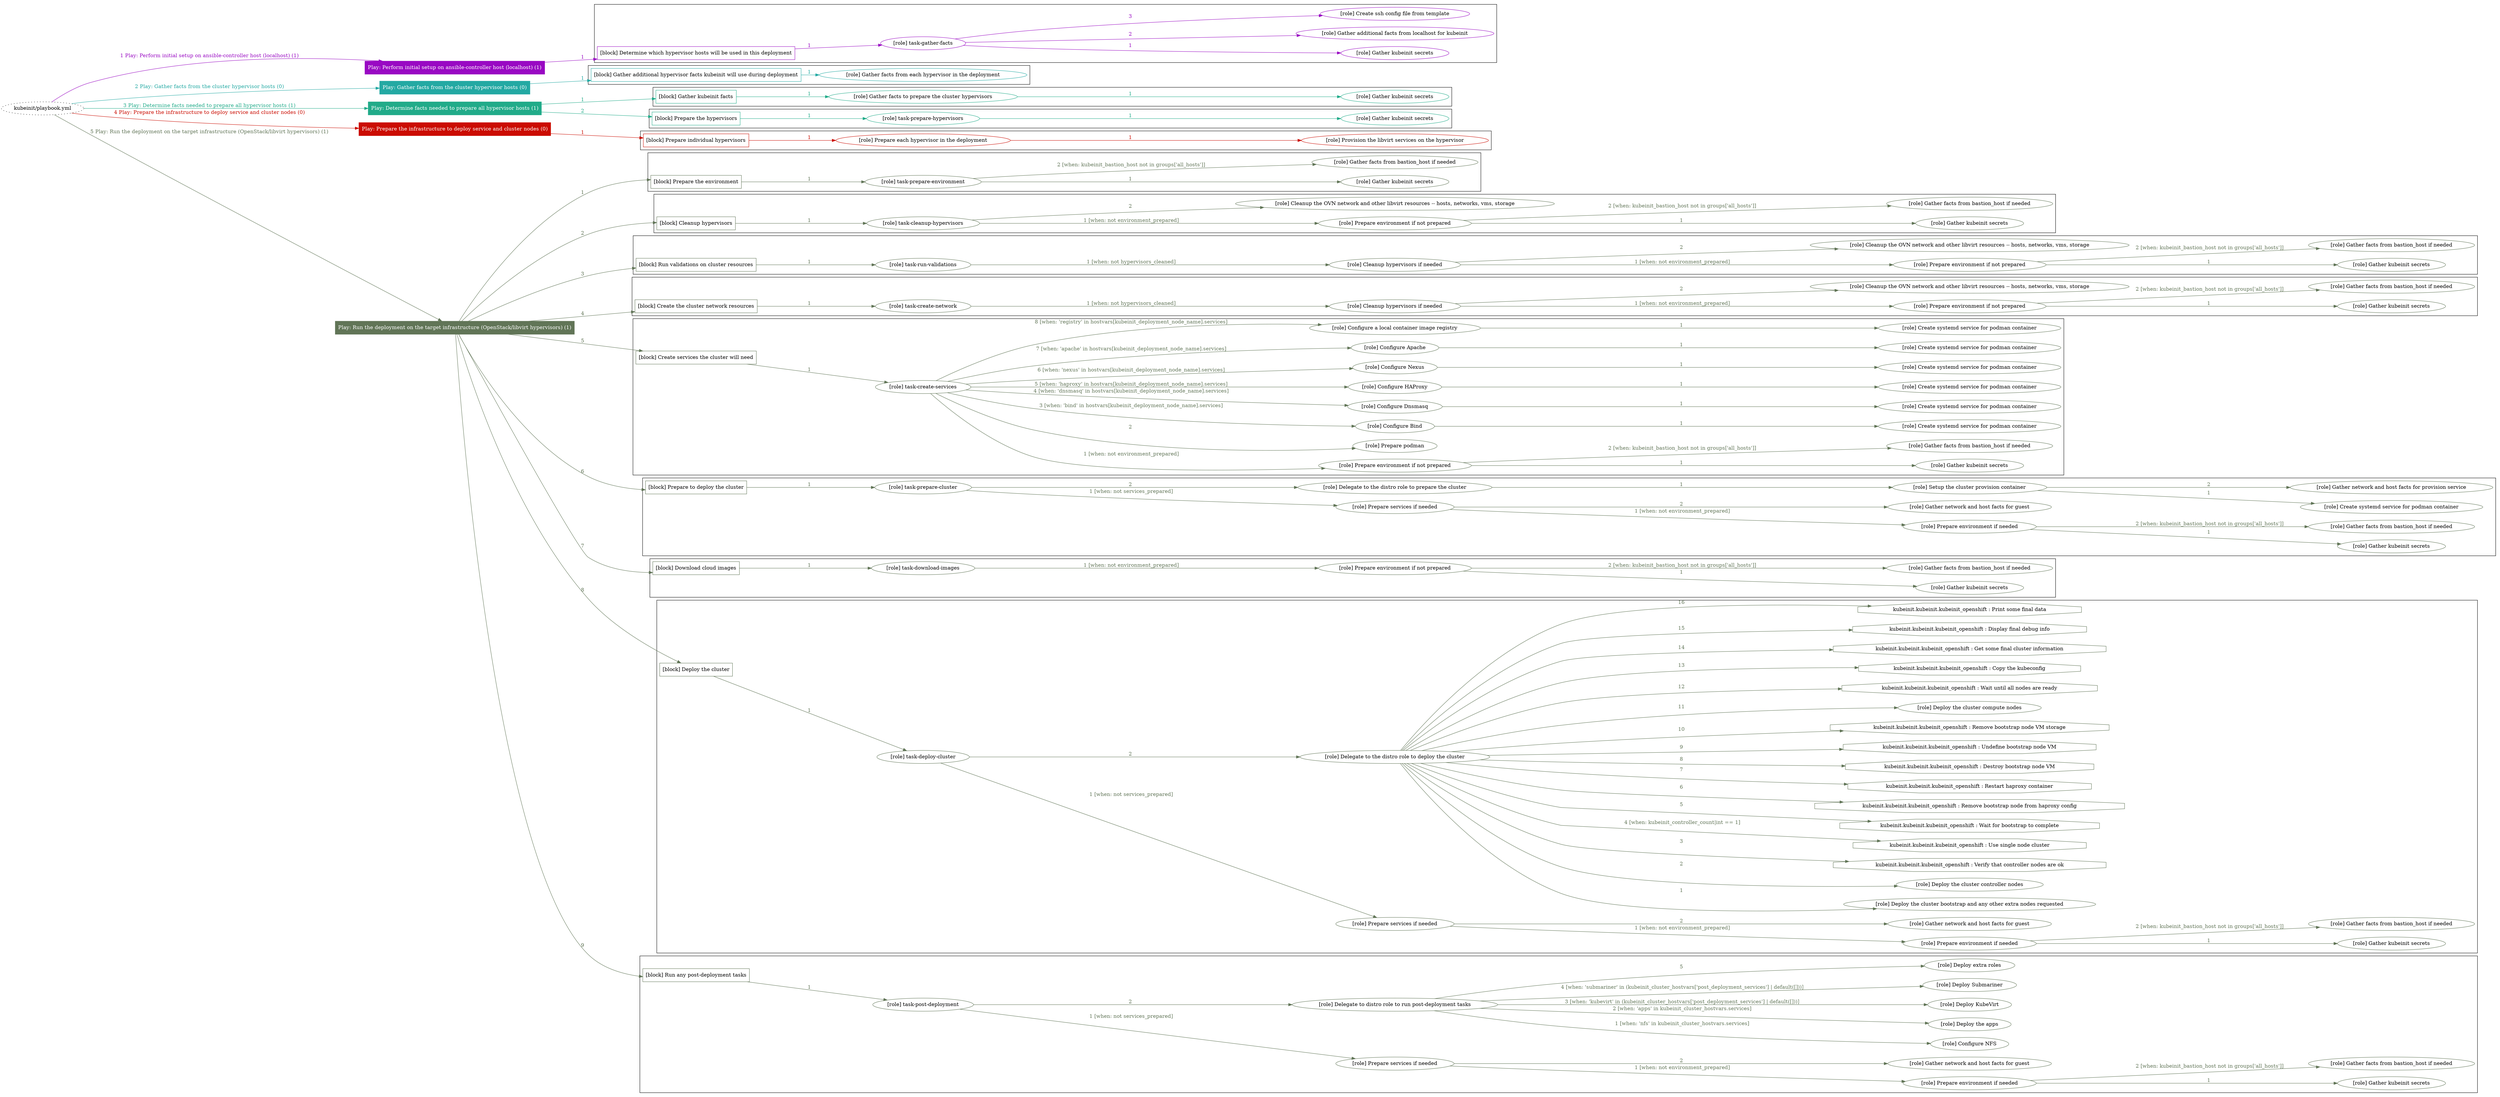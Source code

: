 digraph {
	graph [concentrate=true ordering=in rankdir=LR ratio=fill]
	edge [esep=5 sep=10]
	"kubeinit/playbook.yml" [URL="/home/runner/work/kubeinit/kubeinit/kubeinit/playbook.yml" id=playbook_7ab645bf style=dotted]
	"kubeinit/playbook.yml" -> play_4c99d2c9 [label="1 Play: Perform initial setup on ansible-controller host (localhost) (1)" color="#9909c3" fontcolor="#9909c3" id=edge_play_4c99d2c9 labeltooltip="1 Play: Perform initial setup on ansible-controller host (localhost) (1)" tooltip="1 Play: Perform initial setup on ansible-controller host (localhost) (1)"]
	subgraph "Play: Perform initial setup on ansible-controller host (localhost) (1)" {
		play_4c99d2c9 [label="Play: Perform initial setup on ansible-controller host (localhost) (1)" URL="/home/runner/work/kubeinit/kubeinit/kubeinit/playbook.yml" color="#9909c3" fontcolor="#ffffff" id=play_4c99d2c9 shape=box style=filled tooltip=localhost]
		play_4c99d2c9 -> block_78ec1f85 [label=1 color="#9909c3" fontcolor="#9909c3" id=edge_block_78ec1f85 labeltooltip=1 tooltip=1]
		subgraph cluster_block_78ec1f85 {
			block_78ec1f85 [label="[block] Determine which hypervisor hosts will be used in this deployment" URL="/home/runner/work/kubeinit/kubeinit/kubeinit/playbook.yml" color="#9909c3" id=block_78ec1f85 labeltooltip="Determine which hypervisor hosts will be used in this deployment" shape=box tooltip="Determine which hypervisor hosts will be used in this deployment"]
			block_78ec1f85 -> role_8c1c79ff [label="1 " color="#9909c3" fontcolor="#9909c3" id=edge_role_8c1c79ff labeltooltip="1 " tooltip="1 "]
			subgraph "task-gather-facts" {
				role_8c1c79ff [label="[role] task-gather-facts" URL="/home/runner/work/kubeinit/kubeinit/kubeinit/playbook.yml" color="#9909c3" id=role_8c1c79ff tooltip="task-gather-facts"]
				role_8c1c79ff -> role_e93c028b [label="1 " color="#9909c3" fontcolor="#9909c3" id=edge_role_e93c028b labeltooltip="1 " tooltip="1 "]
				subgraph "Gather kubeinit secrets" {
					role_e93c028b [label="[role] Gather kubeinit secrets" URL="/home/runner/.ansible/collections/ansible_collections/kubeinit/kubeinit/roles/kubeinit_prepare/tasks/build_hypervisors_group.yml" color="#9909c3" id=role_e93c028b tooltip="Gather kubeinit secrets"]
				}
				role_8c1c79ff -> role_3faf79a9 [label="2 " color="#9909c3" fontcolor="#9909c3" id=edge_role_3faf79a9 labeltooltip="2 " tooltip="2 "]
				subgraph "Gather additional facts from localhost for kubeinit" {
					role_3faf79a9 [label="[role] Gather additional facts from localhost for kubeinit" URL="/home/runner/.ansible/collections/ansible_collections/kubeinit/kubeinit/roles/kubeinit_prepare/tasks/build_hypervisors_group.yml" color="#9909c3" id=role_3faf79a9 tooltip="Gather additional facts from localhost for kubeinit"]
				}
				role_8c1c79ff -> role_44772a9a [label="3 " color="#9909c3" fontcolor="#9909c3" id=edge_role_44772a9a labeltooltip="3 " tooltip="3 "]
				subgraph "Create ssh config file from template" {
					role_44772a9a [label="[role] Create ssh config file from template" URL="/home/runner/.ansible/collections/ansible_collections/kubeinit/kubeinit/roles/kubeinit_prepare/tasks/build_hypervisors_group.yml" color="#9909c3" id=role_44772a9a tooltip="Create ssh config file from template"]
				}
			}
		}
	}
	"kubeinit/playbook.yml" -> play_af835609 [label="2 Play: Gather facts from the cluster hypervisor hosts (0)" color="#23a9a3" fontcolor="#23a9a3" id=edge_play_af835609 labeltooltip="2 Play: Gather facts from the cluster hypervisor hosts (0)" tooltip="2 Play: Gather facts from the cluster hypervisor hosts (0)"]
	subgraph "Play: Gather facts from the cluster hypervisor hosts (0)" {
		play_af835609 [label="Play: Gather facts from the cluster hypervisor hosts (0)" URL="/home/runner/work/kubeinit/kubeinit/kubeinit/playbook.yml" color="#23a9a3" fontcolor="#ffffff" id=play_af835609 shape=box style=filled tooltip="Play: Gather facts from the cluster hypervisor hosts (0)"]
		play_af835609 -> block_6a5f1d93 [label=1 color="#23a9a3" fontcolor="#23a9a3" id=edge_block_6a5f1d93 labeltooltip=1 tooltip=1]
		subgraph cluster_block_6a5f1d93 {
			block_6a5f1d93 [label="[block] Gather additional hypervisor facts kubeinit will use during deployment" URL="/home/runner/work/kubeinit/kubeinit/kubeinit/playbook.yml" color="#23a9a3" id=block_6a5f1d93 labeltooltip="Gather additional hypervisor facts kubeinit will use during deployment" shape=box tooltip="Gather additional hypervisor facts kubeinit will use during deployment"]
			block_6a5f1d93 -> role_ee6005ee [label="1 " color="#23a9a3" fontcolor="#23a9a3" id=edge_role_ee6005ee labeltooltip="1 " tooltip="1 "]
			subgraph "Gather facts from each hypervisor in the deployment" {
				role_ee6005ee [label="[role] Gather facts from each hypervisor in the deployment" URL="/home/runner/work/kubeinit/kubeinit/kubeinit/playbook.yml" color="#23a9a3" id=role_ee6005ee tooltip="Gather facts from each hypervisor in the deployment"]
			}
		}
	}
	"kubeinit/playbook.yml" -> play_cf3c5615 [label="3 Play: Determine facts needed to prepare all hypervisor hosts (1)" color="#21ab89" fontcolor="#21ab89" id=edge_play_cf3c5615 labeltooltip="3 Play: Determine facts needed to prepare all hypervisor hosts (1)" tooltip="3 Play: Determine facts needed to prepare all hypervisor hosts (1)"]
	subgraph "Play: Determine facts needed to prepare all hypervisor hosts (1)" {
		play_cf3c5615 [label="Play: Determine facts needed to prepare all hypervisor hosts (1)" URL="/home/runner/work/kubeinit/kubeinit/kubeinit/playbook.yml" color="#21ab89" fontcolor="#ffffff" id=play_cf3c5615 shape=box style=filled tooltip=localhost]
		play_cf3c5615 -> block_c6280062 [label=1 color="#21ab89" fontcolor="#21ab89" id=edge_block_c6280062 labeltooltip=1 tooltip=1]
		subgraph cluster_block_c6280062 {
			block_c6280062 [label="[block] Gather kubeinit facts" URL="/home/runner/work/kubeinit/kubeinit/kubeinit/playbook.yml" color="#21ab89" id=block_c6280062 labeltooltip="Gather kubeinit facts" shape=box tooltip="Gather kubeinit facts"]
			block_c6280062 -> role_42718339 [label="1 " color="#21ab89" fontcolor="#21ab89" id=edge_role_42718339 labeltooltip="1 " tooltip="1 "]
			subgraph "Gather facts to prepare the cluster hypervisors" {
				role_42718339 [label="[role] Gather facts to prepare the cluster hypervisors" URL="/home/runner/work/kubeinit/kubeinit/kubeinit/playbook.yml" color="#21ab89" id=role_42718339 tooltip="Gather facts to prepare the cluster hypervisors"]
				role_42718339 -> role_49e53ab9 [label="1 " color="#21ab89" fontcolor="#21ab89" id=edge_role_49e53ab9 labeltooltip="1 " tooltip="1 "]
				subgraph "Gather kubeinit secrets" {
					role_49e53ab9 [label="[role] Gather kubeinit secrets" URL="/home/runner/.ansible/collections/ansible_collections/kubeinit/kubeinit/roles/kubeinit_prepare/tasks/gather_kubeinit_facts.yml" color="#21ab89" id=role_49e53ab9 tooltip="Gather kubeinit secrets"]
				}
			}
		}
		play_cf3c5615 -> block_91fbf8f5 [label=2 color="#21ab89" fontcolor="#21ab89" id=edge_block_91fbf8f5 labeltooltip=2 tooltip=2]
		subgraph cluster_block_91fbf8f5 {
			block_91fbf8f5 [label="[block] Prepare the hypervisors" URL="/home/runner/work/kubeinit/kubeinit/kubeinit/playbook.yml" color="#21ab89" id=block_91fbf8f5 labeltooltip="Prepare the hypervisors" shape=box tooltip="Prepare the hypervisors"]
			block_91fbf8f5 -> role_106accff [label="1 " color="#21ab89" fontcolor="#21ab89" id=edge_role_106accff labeltooltip="1 " tooltip="1 "]
			subgraph "task-prepare-hypervisors" {
				role_106accff [label="[role] task-prepare-hypervisors" URL="/home/runner/work/kubeinit/kubeinit/kubeinit/playbook.yml" color="#21ab89" id=role_106accff tooltip="task-prepare-hypervisors"]
				role_106accff -> role_9d18e089 [label="1 " color="#21ab89" fontcolor="#21ab89" id=edge_role_9d18e089 labeltooltip="1 " tooltip="1 "]
				subgraph "Gather kubeinit secrets" {
					role_9d18e089 [label="[role] Gather kubeinit secrets" URL="/home/runner/.ansible/collections/ansible_collections/kubeinit/kubeinit/roles/kubeinit_prepare/tasks/gather_kubeinit_facts.yml" color="#21ab89" id=role_9d18e089 tooltip="Gather kubeinit secrets"]
				}
			}
		}
	}
	"kubeinit/playbook.yml" -> play_de7a7db2 [label="4 Play: Prepare the infrastructure to deploy service and cluster nodes (0)" color="#cb0c01" fontcolor="#cb0c01" id=edge_play_de7a7db2 labeltooltip="4 Play: Prepare the infrastructure to deploy service and cluster nodes (0)" tooltip="4 Play: Prepare the infrastructure to deploy service and cluster nodes (0)"]
	subgraph "Play: Prepare the infrastructure to deploy service and cluster nodes (0)" {
		play_de7a7db2 [label="Play: Prepare the infrastructure to deploy service and cluster nodes (0)" URL="/home/runner/work/kubeinit/kubeinit/kubeinit/playbook.yml" color="#cb0c01" fontcolor="#ffffff" id=play_de7a7db2 shape=box style=filled tooltip="Play: Prepare the infrastructure to deploy service and cluster nodes (0)"]
		play_de7a7db2 -> block_ed6e52b1 [label=1 color="#cb0c01" fontcolor="#cb0c01" id=edge_block_ed6e52b1 labeltooltip=1 tooltip=1]
		subgraph cluster_block_ed6e52b1 {
			block_ed6e52b1 [label="[block] Prepare individual hypervisors" URL="/home/runner/work/kubeinit/kubeinit/kubeinit/playbook.yml" color="#cb0c01" id=block_ed6e52b1 labeltooltip="Prepare individual hypervisors" shape=box tooltip="Prepare individual hypervisors"]
			block_ed6e52b1 -> role_6df1b079 [label="1 " color="#cb0c01" fontcolor="#cb0c01" id=edge_role_6df1b079 labeltooltip="1 " tooltip="1 "]
			subgraph "Prepare each hypervisor in the deployment" {
				role_6df1b079 [label="[role] Prepare each hypervisor in the deployment" URL="/home/runner/work/kubeinit/kubeinit/kubeinit/playbook.yml" color="#cb0c01" id=role_6df1b079 tooltip="Prepare each hypervisor in the deployment"]
				role_6df1b079 -> role_2b5b231b [label="1 " color="#cb0c01" fontcolor="#cb0c01" id=edge_role_2b5b231b labeltooltip="1 " tooltip="1 "]
				subgraph "Provision the libvirt services on the hypervisor" {
					role_2b5b231b [label="[role] Provision the libvirt services on the hypervisor" URL="/home/runner/.ansible/collections/ansible_collections/kubeinit/kubeinit/roles/kubeinit_prepare/tasks/prepare_hypervisor.yml" color="#cb0c01" id=role_2b5b231b tooltip="Provision the libvirt services on the hypervisor"]
				}
			}
		}
	}
	"kubeinit/playbook.yml" -> play_de306a21 [label="5 Play: Run the deployment on the target infrastructure (OpenStack/libvirt hypervisors) (1)" color="#617557" fontcolor="#617557" id=edge_play_de306a21 labeltooltip="5 Play: Run the deployment on the target infrastructure (OpenStack/libvirt hypervisors) (1)" tooltip="5 Play: Run the deployment on the target infrastructure (OpenStack/libvirt hypervisors) (1)"]
	subgraph "Play: Run the deployment on the target infrastructure (OpenStack/libvirt hypervisors) (1)" {
		play_de306a21 [label="Play: Run the deployment on the target infrastructure (OpenStack/libvirt hypervisors) (1)" URL="/home/runner/work/kubeinit/kubeinit/kubeinit/playbook.yml" color="#617557" fontcolor="#ffffff" id=play_de306a21 shape=box style=filled tooltip=localhost]
		play_de306a21 -> block_e055ae09 [label=1 color="#617557" fontcolor="#617557" id=edge_block_e055ae09 labeltooltip=1 tooltip=1]
		subgraph cluster_block_e055ae09 {
			block_e055ae09 [label="[block] Prepare the environment" URL="/home/runner/work/kubeinit/kubeinit/kubeinit/playbook.yml" color="#617557" id=block_e055ae09 labeltooltip="Prepare the environment" shape=box tooltip="Prepare the environment"]
			block_e055ae09 -> role_b30c9a04 [label="1 " color="#617557" fontcolor="#617557" id=edge_role_b30c9a04 labeltooltip="1 " tooltip="1 "]
			subgraph "task-prepare-environment" {
				role_b30c9a04 [label="[role] task-prepare-environment" URL="/home/runner/work/kubeinit/kubeinit/kubeinit/playbook.yml" color="#617557" id=role_b30c9a04 tooltip="task-prepare-environment"]
				role_b30c9a04 -> role_6facf650 [label="1 " color="#617557" fontcolor="#617557" id=edge_role_6facf650 labeltooltip="1 " tooltip="1 "]
				subgraph "Gather kubeinit secrets" {
					role_6facf650 [label="[role] Gather kubeinit secrets" URL="/home/runner/.ansible/collections/ansible_collections/kubeinit/kubeinit/roles/kubeinit_prepare/tasks/gather_kubeinit_facts.yml" color="#617557" id=role_6facf650 tooltip="Gather kubeinit secrets"]
				}
				role_b30c9a04 -> role_6e95b644 [label="2 [when: kubeinit_bastion_host not in groups['all_hosts']]" color="#617557" fontcolor="#617557" id=edge_role_6e95b644 labeltooltip="2 [when: kubeinit_bastion_host not in groups['all_hosts']]" tooltip="2 [when: kubeinit_bastion_host not in groups['all_hosts']]"]
				subgraph "Gather facts from bastion_host if needed" {
					role_6e95b644 [label="[role] Gather facts from bastion_host if needed" URL="/home/runner/.ansible/collections/ansible_collections/kubeinit/kubeinit/roles/kubeinit_prepare/tasks/main.yml" color="#617557" id=role_6e95b644 tooltip="Gather facts from bastion_host if needed"]
				}
			}
		}
		play_de306a21 -> block_114496e4 [label=2 color="#617557" fontcolor="#617557" id=edge_block_114496e4 labeltooltip=2 tooltip=2]
		subgraph cluster_block_114496e4 {
			block_114496e4 [label="[block] Cleanup hypervisors" URL="/home/runner/work/kubeinit/kubeinit/kubeinit/playbook.yml" color="#617557" id=block_114496e4 labeltooltip="Cleanup hypervisors" shape=box tooltip="Cleanup hypervisors"]
			block_114496e4 -> role_bd49668c [label="1 " color="#617557" fontcolor="#617557" id=edge_role_bd49668c labeltooltip="1 " tooltip="1 "]
			subgraph "task-cleanup-hypervisors" {
				role_bd49668c [label="[role] task-cleanup-hypervisors" URL="/home/runner/work/kubeinit/kubeinit/kubeinit/playbook.yml" color="#617557" id=role_bd49668c tooltip="task-cleanup-hypervisors"]
				role_bd49668c -> role_62619cff [label="1 [when: not environment_prepared]" color="#617557" fontcolor="#617557" id=edge_role_62619cff labeltooltip="1 [when: not environment_prepared]" tooltip="1 [when: not environment_prepared]"]
				subgraph "Prepare environment if not prepared" {
					role_62619cff [label="[role] Prepare environment if not prepared" URL="/home/runner/.ansible/collections/ansible_collections/kubeinit/kubeinit/roles/kubeinit_libvirt/tasks/cleanup_hypervisors.yml" color="#617557" id=role_62619cff tooltip="Prepare environment if not prepared"]
					role_62619cff -> role_e123ca69 [label="1 " color="#617557" fontcolor="#617557" id=edge_role_e123ca69 labeltooltip="1 " tooltip="1 "]
					subgraph "Gather kubeinit secrets" {
						role_e123ca69 [label="[role] Gather kubeinit secrets" URL="/home/runner/.ansible/collections/ansible_collections/kubeinit/kubeinit/roles/kubeinit_prepare/tasks/gather_kubeinit_facts.yml" color="#617557" id=role_e123ca69 tooltip="Gather kubeinit secrets"]
					}
					role_62619cff -> role_4caa30e9 [label="2 [when: kubeinit_bastion_host not in groups['all_hosts']]" color="#617557" fontcolor="#617557" id=edge_role_4caa30e9 labeltooltip="2 [when: kubeinit_bastion_host not in groups['all_hosts']]" tooltip="2 [when: kubeinit_bastion_host not in groups['all_hosts']]"]
					subgraph "Gather facts from bastion_host if needed" {
						role_4caa30e9 [label="[role] Gather facts from bastion_host if needed" URL="/home/runner/.ansible/collections/ansible_collections/kubeinit/kubeinit/roles/kubeinit_prepare/tasks/main.yml" color="#617557" id=role_4caa30e9 tooltip="Gather facts from bastion_host if needed"]
					}
				}
				role_bd49668c -> role_7090d567 [label="2 " color="#617557" fontcolor="#617557" id=edge_role_7090d567 labeltooltip="2 " tooltip="2 "]
				subgraph "Cleanup the OVN network and other libvirt resources -- hosts, networks, vms, storage" {
					role_7090d567 [label="[role] Cleanup the OVN network and other libvirt resources -- hosts, networks, vms, storage" URL="/home/runner/.ansible/collections/ansible_collections/kubeinit/kubeinit/roles/kubeinit_libvirt/tasks/cleanup_hypervisors.yml" color="#617557" id=role_7090d567 tooltip="Cleanup the OVN network and other libvirt resources -- hosts, networks, vms, storage"]
				}
			}
		}
		play_de306a21 -> block_e944ded0 [label=3 color="#617557" fontcolor="#617557" id=edge_block_e944ded0 labeltooltip=3 tooltip=3]
		subgraph cluster_block_e944ded0 {
			block_e944ded0 [label="[block] Run validations on cluster resources" URL="/home/runner/work/kubeinit/kubeinit/kubeinit/playbook.yml" color="#617557" id=block_e944ded0 labeltooltip="Run validations on cluster resources" shape=box tooltip="Run validations on cluster resources"]
			block_e944ded0 -> role_91ef1a0f [label="1 " color="#617557" fontcolor="#617557" id=edge_role_91ef1a0f labeltooltip="1 " tooltip="1 "]
			subgraph "task-run-validations" {
				role_91ef1a0f [label="[role] task-run-validations" URL="/home/runner/work/kubeinit/kubeinit/kubeinit/playbook.yml" color="#617557" id=role_91ef1a0f tooltip="task-run-validations"]
				role_91ef1a0f -> role_67907608 [label="1 [when: not hypervisors_cleaned]" color="#617557" fontcolor="#617557" id=edge_role_67907608 labeltooltip="1 [when: not hypervisors_cleaned]" tooltip="1 [when: not hypervisors_cleaned]"]
				subgraph "Cleanup hypervisors if needed" {
					role_67907608 [label="[role] Cleanup hypervisors if needed" URL="/home/runner/.ansible/collections/ansible_collections/kubeinit/kubeinit/roles/kubeinit_validations/tasks/main.yml" color="#617557" id=role_67907608 tooltip="Cleanup hypervisors if needed"]
					role_67907608 -> role_7491ba18 [label="1 [when: not environment_prepared]" color="#617557" fontcolor="#617557" id=edge_role_7491ba18 labeltooltip="1 [when: not environment_prepared]" tooltip="1 [when: not environment_prepared]"]
					subgraph "Prepare environment if not prepared" {
						role_7491ba18 [label="[role] Prepare environment if not prepared" URL="/home/runner/.ansible/collections/ansible_collections/kubeinit/kubeinit/roles/kubeinit_libvirt/tasks/cleanup_hypervisors.yml" color="#617557" id=role_7491ba18 tooltip="Prepare environment if not prepared"]
						role_7491ba18 -> role_038f5e61 [label="1 " color="#617557" fontcolor="#617557" id=edge_role_038f5e61 labeltooltip="1 " tooltip="1 "]
						subgraph "Gather kubeinit secrets" {
							role_038f5e61 [label="[role] Gather kubeinit secrets" URL="/home/runner/.ansible/collections/ansible_collections/kubeinit/kubeinit/roles/kubeinit_prepare/tasks/gather_kubeinit_facts.yml" color="#617557" id=role_038f5e61 tooltip="Gather kubeinit secrets"]
						}
						role_7491ba18 -> role_8122be6e [label="2 [when: kubeinit_bastion_host not in groups['all_hosts']]" color="#617557" fontcolor="#617557" id=edge_role_8122be6e labeltooltip="2 [when: kubeinit_bastion_host not in groups['all_hosts']]" tooltip="2 [when: kubeinit_bastion_host not in groups['all_hosts']]"]
						subgraph "Gather facts from bastion_host if needed" {
							role_8122be6e [label="[role] Gather facts from bastion_host if needed" URL="/home/runner/.ansible/collections/ansible_collections/kubeinit/kubeinit/roles/kubeinit_prepare/tasks/main.yml" color="#617557" id=role_8122be6e tooltip="Gather facts from bastion_host if needed"]
						}
					}
					role_67907608 -> role_e15675c4 [label="2 " color="#617557" fontcolor="#617557" id=edge_role_e15675c4 labeltooltip="2 " tooltip="2 "]
					subgraph "Cleanup the OVN network and other libvirt resources -- hosts, networks, vms, storage" {
						role_e15675c4 [label="[role] Cleanup the OVN network and other libvirt resources -- hosts, networks, vms, storage" URL="/home/runner/.ansible/collections/ansible_collections/kubeinit/kubeinit/roles/kubeinit_libvirt/tasks/cleanup_hypervisors.yml" color="#617557" id=role_e15675c4 tooltip="Cleanup the OVN network and other libvirt resources -- hosts, networks, vms, storage"]
					}
				}
			}
		}
		play_de306a21 -> block_7cc41918 [label=4 color="#617557" fontcolor="#617557" id=edge_block_7cc41918 labeltooltip=4 tooltip=4]
		subgraph cluster_block_7cc41918 {
			block_7cc41918 [label="[block] Create the cluster network resources" URL="/home/runner/work/kubeinit/kubeinit/kubeinit/playbook.yml" color="#617557" id=block_7cc41918 labeltooltip="Create the cluster network resources" shape=box tooltip="Create the cluster network resources"]
			block_7cc41918 -> role_c3af2d1e [label="1 " color="#617557" fontcolor="#617557" id=edge_role_c3af2d1e labeltooltip="1 " tooltip="1 "]
			subgraph "task-create-network" {
				role_c3af2d1e [label="[role] task-create-network" URL="/home/runner/work/kubeinit/kubeinit/kubeinit/playbook.yml" color="#617557" id=role_c3af2d1e tooltip="task-create-network"]
				role_c3af2d1e -> role_11bd0123 [label="1 [when: not hypervisors_cleaned]" color="#617557" fontcolor="#617557" id=edge_role_11bd0123 labeltooltip="1 [when: not hypervisors_cleaned]" tooltip="1 [when: not hypervisors_cleaned]"]
				subgraph "Cleanup hypervisors if needed" {
					role_11bd0123 [label="[role] Cleanup hypervisors if needed" URL="/home/runner/.ansible/collections/ansible_collections/kubeinit/kubeinit/roles/kubeinit_libvirt/tasks/create_network.yml" color="#617557" id=role_11bd0123 tooltip="Cleanup hypervisors if needed"]
					role_11bd0123 -> role_2ab62ae4 [label="1 [when: not environment_prepared]" color="#617557" fontcolor="#617557" id=edge_role_2ab62ae4 labeltooltip="1 [when: not environment_prepared]" tooltip="1 [when: not environment_prepared]"]
					subgraph "Prepare environment if not prepared" {
						role_2ab62ae4 [label="[role] Prepare environment if not prepared" URL="/home/runner/.ansible/collections/ansible_collections/kubeinit/kubeinit/roles/kubeinit_libvirt/tasks/cleanup_hypervisors.yml" color="#617557" id=role_2ab62ae4 tooltip="Prepare environment if not prepared"]
						role_2ab62ae4 -> role_6c05b86e [label="1 " color="#617557" fontcolor="#617557" id=edge_role_6c05b86e labeltooltip="1 " tooltip="1 "]
						subgraph "Gather kubeinit secrets" {
							role_6c05b86e [label="[role] Gather kubeinit secrets" URL="/home/runner/.ansible/collections/ansible_collections/kubeinit/kubeinit/roles/kubeinit_prepare/tasks/gather_kubeinit_facts.yml" color="#617557" id=role_6c05b86e tooltip="Gather kubeinit secrets"]
						}
						role_2ab62ae4 -> role_b9380efd [label="2 [when: kubeinit_bastion_host not in groups['all_hosts']]" color="#617557" fontcolor="#617557" id=edge_role_b9380efd labeltooltip="2 [when: kubeinit_bastion_host not in groups['all_hosts']]" tooltip="2 [when: kubeinit_bastion_host not in groups['all_hosts']]"]
						subgraph "Gather facts from bastion_host if needed" {
							role_b9380efd [label="[role] Gather facts from bastion_host if needed" URL="/home/runner/.ansible/collections/ansible_collections/kubeinit/kubeinit/roles/kubeinit_prepare/tasks/main.yml" color="#617557" id=role_b9380efd tooltip="Gather facts from bastion_host if needed"]
						}
					}
					role_11bd0123 -> role_6d9d89d6 [label="2 " color="#617557" fontcolor="#617557" id=edge_role_6d9d89d6 labeltooltip="2 " tooltip="2 "]
					subgraph "Cleanup the OVN network and other libvirt resources -- hosts, networks, vms, storage" {
						role_6d9d89d6 [label="[role] Cleanup the OVN network and other libvirt resources -- hosts, networks, vms, storage" URL="/home/runner/.ansible/collections/ansible_collections/kubeinit/kubeinit/roles/kubeinit_libvirt/tasks/cleanup_hypervisors.yml" color="#617557" id=role_6d9d89d6 tooltip="Cleanup the OVN network and other libvirt resources -- hosts, networks, vms, storage"]
					}
				}
			}
		}
		play_de306a21 -> block_1ed6b15e [label=5 color="#617557" fontcolor="#617557" id=edge_block_1ed6b15e labeltooltip=5 tooltip=5]
		subgraph cluster_block_1ed6b15e {
			block_1ed6b15e [label="[block] Create services the cluster will need" URL="/home/runner/work/kubeinit/kubeinit/kubeinit/playbook.yml" color="#617557" id=block_1ed6b15e labeltooltip="Create services the cluster will need" shape=box tooltip="Create services the cluster will need"]
			block_1ed6b15e -> role_97527491 [label="1 " color="#617557" fontcolor="#617557" id=edge_role_97527491 labeltooltip="1 " tooltip="1 "]
			subgraph "task-create-services" {
				role_97527491 [label="[role] task-create-services" URL="/home/runner/work/kubeinit/kubeinit/kubeinit/playbook.yml" color="#617557" id=role_97527491 tooltip="task-create-services"]
				role_97527491 -> role_07c82b32 [label="1 [when: not environment_prepared]" color="#617557" fontcolor="#617557" id=edge_role_07c82b32 labeltooltip="1 [when: not environment_prepared]" tooltip="1 [when: not environment_prepared]"]
				subgraph "Prepare environment if not prepared" {
					role_07c82b32 [label="[role] Prepare environment if not prepared" URL="/home/runner/.ansible/collections/ansible_collections/kubeinit/kubeinit/roles/kubeinit_services/tasks/main.yml" color="#617557" id=role_07c82b32 tooltip="Prepare environment if not prepared"]
					role_07c82b32 -> role_94276c9f [label="1 " color="#617557" fontcolor="#617557" id=edge_role_94276c9f labeltooltip="1 " tooltip="1 "]
					subgraph "Gather kubeinit secrets" {
						role_94276c9f [label="[role] Gather kubeinit secrets" URL="/home/runner/.ansible/collections/ansible_collections/kubeinit/kubeinit/roles/kubeinit_prepare/tasks/gather_kubeinit_facts.yml" color="#617557" id=role_94276c9f tooltip="Gather kubeinit secrets"]
					}
					role_07c82b32 -> role_dea16e22 [label="2 [when: kubeinit_bastion_host not in groups['all_hosts']]" color="#617557" fontcolor="#617557" id=edge_role_dea16e22 labeltooltip="2 [when: kubeinit_bastion_host not in groups['all_hosts']]" tooltip="2 [when: kubeinit_bastion_host not in groups['all_hosts']]"]
					subgraph "Gather facts from bastion_host if needed" {
						role_dea16e22 [label="[role] Gather facts from bastion_host if needed" URL="/home/runner/.ansible/collections/ansible_collections/kubeinit/kubeinit/roles/kubeinit_prepare/tasks/main.yml" color="#617557" id=role_dea16e22 tooltip="Gather facts from bastion_host if needed"]
					}
				}
				role_97527491 -> role_de1bd7b9 [label="2 " color="#617557" fontcolor="#617557" id=edge_role_de1bd7b9 labeltooltip="2 " tooltip="2 "]
				subgraph "Prepare podman" {
					role_de1bd7b9 [label="[role] Prepare podman" URL="/home/runner/.ansible/collections/ansible_collections/kubeinit/kubeinit/roles/kubeinit_services/tasks/00_create_service_pod.yml" color="#617557" id=role_de1bd7b9 tooltip="Prepare podman"]
				}
				role_97527491 -> role_d67401f8 [label="3 [when: 'bind' in hostvars[kubeinit_deployment_node_name].services]" color="#617557" fontcolor="#617557" id=edge_role_d67401f8 labeltooltip="3 [when: 'bind' in hostvars[kubeinit_deployment_node_name].services]" tooltip="3 [when: 'bind' in hostvars[kubeinit_deployment_node_name].services]"]
				subgraph "Configure Bind" {
					role_d67401f8 [label="[role] Configure Bind" URL="/home/runner/.ansible/collections/ansible_collections/kubeinit/kubeinit/roles/kubeinit_services/tasks/start_services_containers.yml" color="#617557" id=role_d67401f8 tooltip="Configure Bind"]
					role_d67401f8 -> role_334617a1 [label="1 " color="#617557" fontcolor="#617557" id=edge_role_334617a1 labeltooltip="1 " tooltip="1 "]
					subgraph "Create systemd service for podman container" {
						role_334617a1 [label="[role] Create systemd service for podman container" URL="/home/runner/.ansible/collections/ansible_collections/kubeinit/kubeinit/roles/kubeinit_bind/tasks/main.yml" color="#617557" id=role_334617a1 tooltip="Create systemd service for podman container"]
					}
				}
				role_97527491 -> role_fb2fbf5e [label="4 [when: 'dnsmasq' in hostvars[kubeinit_deployment_node_name].services]" color="#617557" fontcolor="#617557" id=edge_role_fb2fbf5e labeltooltip="4 [when: 'dnsmasq' in hostvars[kubeinit_deployment_node_name].services]" tooltip="4 [when: 'dnsmasq' in hostvars[kubeinit_deployment_node_name].services]"]
				subgraph "Configure Dnsmasq" {
					role_fb2fbf5e [label="[role] Configure Dnsmasq" URL="/home/runner/.ansible/collections/ansible_collections/kubeinit/kubeinit/roles/kubeinit_services/tasks/start_services_containers.yml" color="#617557" id=role_fb2fbf5e tooltip="Configure Dnsmasq"]
					role_fb2fbf5e -> role_66d690da [label="1 " color="#617557" fontcolor="#617557" id=edge_role_66d690da labeltooltip="1 " tooltip="1 "]
					subgraph "Create systemd service for podman container" {
						role_66d690da [label="[role] Create systemd service for podman container" URL="/home/runner/.ansible/collections/ansible_collections/kubeinit/kubeinit/roles/kubeinit_dnsmasq/tasks/main.yml" color="#617557" id=role_66d690da tooltip="Create systemd service for podman container"]
					}
				}
				role_97527491 -> role_e7b275a1 [label="5 [when: 'haproxy' in hostvars[kubeinit_deployment_node_name].services]" color="#617557" fontcolor="#617557" id=edge_role_e7b275a1 labeltooltip="5 [when: 'haproxy' in hostvars[kubeinit_deployment_node_name].services]" tooltip="5 [when: 'haproxy' in hostvars[kubeinit_deployment_node_name].services]"]
				subgraph "Configure HAProxy" {
					role_e7b275a1 [label="[role] Configure HAProxy" URL="/home/runner/.ansible/collections/ansible_collections/kubeinit/kubeinit/roles/kubeinit_services/tasks/start_services_containers.yml" color="#617557" id=role_e7b275a1 tooltip="Configure HAProxy"]
					role_e7b275a1 -> role_17cb98cf [label="1 " color="#617557" fontcolor="#617557" id=edge_role_17cb98cf labeltooltip="1 " tooltip="1 "]
					subgraph "Create systemd service for podman container" {
						role_17cb98cf [label="[role] Create systemd service for podman container" URL="/home/runner/.ansible/collections/ansible_collections/kubeinit/kubeinit/roles/kubeinit_haproxy/tasks/main.yml" color="#617557" id=role_17cb98cf tooltip="Create systemd service for podman container"]
					}
				}
				role_97527491 -> role_006b67ca [label="6 [when: 'nexus' in hostvars[kubeinit_deployment_node_name].services]" color="#617557" fontcolor="#617557" id=edge_role_006b67ca labeltooltip="6 [when: 'nexus' in hostvars[kubeinit_deployment_node_name].services]" tooltip="6 [when: 'nexus' in hostvars[kubeinit_deployment_node_name].services]"]
				subgraph "Configure Nexus" {
					role_006b67ca [label="[role] Configure Nexus" URL="/home/runner/.ansible/collections/ansible_collections/kubeinit/kubeinit/roles/kubeinit_services/tasks/start_services_containers.yml" color="#617557" id=role_006b67ca tooltip="Configure Nexus"]
					role_006b67ca -> role_65639c34 [label="1 " color="#617557" fontcolor="#617557" id=edge_role_65639c34 labeltooltip="1 " tooltip="1 "]
					subgraph "Create systemd service for podman container" {
						role_65639c34 [label="[role] Create systemd service for podman container" URL="/home/runner/.ansible/collections/ansible_collections/kubeinit/kubeinit/roles/kubeinit_nexus/tasks/main.yml" color="#617557" id=role_65639c34 tooltip="Create systemd service for podman container"]
					}
				}
				role_97527491 -> role_e9d626ef [label="7 [when: 'apache' in hostvars[kubeinit_deployment_node_name].services]" color="#617557" fontcolor="#617557" id=edge_role_e9d626ef labeltooltip="7 [when: 'apache' in hostvars[kubeinit_deployment_node_name].services]" tooltip="7 [when: 'apache' in hostvars[kubeinit_deployment_node_name].services]"]
				subgraph "Configure Apache" {
					role_e9d626ef [label="[role] Configure Apache" URL="/home/runner/.ansible/collections/ansible_collections/kubeinit/kubeinit/roles/kubeinit_services/tasks/start_services_containers.yml" color="#617557" id=role_e9d626ef tooltip="Configure Apache"]
					role_e9d626ef -> role_c5e19c78 [label="1 " color="#617557" fontcolor="#617557" id=edge_role_c5e19c78 labeltooltip="1 " tooltip="1 "]
					subgraph "Create systemd service for podman container" {
						role_c5e19c78 [label="[role] Create systemd service for podman container" URL="/home/runner/.ansible/collections/ansible_collections/kubeinit/kubeinit/roles/kubeinit_apache/tasks/main.yml" color="#617557" id=role_c5e19c78 tooltip="Create systemd service for podman container"]
					}
				}
				role_97527491 -> role_de9f30ed [label="8 [when: 'registry' in hostvars[kubeinit_deployment_node_name].services]" color="#617557" fontcolor="#617557" id=edge_role_de9f30ed labeltooltip="8 [when: 'registry' in hostvars[kubeinit_deployment_node_name].services]" tooltip="8 [when: 'registry' in hostvars[kubeinit_deployment_node_name].services]"]
				subgraph "Configure a local container image registry" {
					role_de9f30ed [label="[role] Configure a local container image registry" URL="/home/runner/.ansible/collections/ansible_collections/kubeinit/kubeinit/roles/kubeinit_services/tasks/start_services_containers.yml" color="#617557" id=role_de9f30ed tooltip="Configure a local container image registry"]
					role_de9f30ed -> role_e8f1af43 [label="1 " color="#617557" fontcolor="#617557" id=edge_role_e8f1af43 labeltooltip="1 " tooltip="1 "]
					subgraph "Create systemd service for podman container" {
						role_e8f1af43 [label="[role] Create systemd service for podman container" URL="/home/runner/.ansible/collections/ansible_collections/kubeinit/kubeinit/roles/kubeinit_registry/tasks/main.yml" color="#617557" id=role_e8f1af43 tooltip="Create systemd service for podman container"]
					}
				}
			}
		}
		play_de306a21 -> block_06106322 [label=6 color="#617557" fontcolor="#617557" id=edge_block_06106322 labeltooltip=6 tooltip=6]
		subgraph cluster_block_06106322 {
			block_06106322 [label="[block] Prepare to deploy the cluster" URL="/home/runner/work/kubeinit/kubeinit/kubeinit/playbook.yml" color="#617557" id=block_06106322 labeltooltip="Prepare to deploy the cluster" shape=box tooltip="Prepare to deploy the cluster"]
			block_06106322 -> role_8ab1e84a [label="1 " color="#617557" fontcolor="#617557" id=edge_role_8ab1e84a labeltooltip="1 " tooltip="1 "]
			subgraph "task-prepare-cluster" {
				role_8ab1e84a [label="[role] task-prepare-cluster" URL="/home/runner/work/kubeinit/kubeinit/kubeinit/playbook.yml" color="#617557" id=role_8ab1e84a tooltip="task-prepare-cluster"]
				role_8ab1e84a -> role_9ba67dc6 [label="1 [when: not services_prepared]" color="#617557" fontcolor="#617557" id=edge_role_9ba67dc6 labeltooltip="1 [when: not services_prepared]" tooltip="1 [when: not services_prepared]"]
				subgraph "Prepare services if needed" {
					role_9ba67dc6 [label="[role] Prepare services if needed" URL="/home/runner/.ansible/collections/ansible_collections/kubeinit/kubeinit/roles/kubeinit_prepare/tasks/prepare_cluster.yml" color="#617557" id=role_9ba67dc6 tooltip="Prepare services if needed"]
					role_9ba67dc6 -> role_304022c3 [label="1 [when: not environment_prepared]" color="#617557" fontcolor="#617557" id=edge_role_304022c3 labeltooltip="1 [when: not environment_prepared]" tooltip="1 [when: not environment_prepared]"]
					subgraph "Prepare environment if needed" {
						role_304022c3 [label="[role] Prepare environment if needed" URL="/home/runner/.ansible/collections/ansible_collections/kubeinit/kubeinit/roles/kubeinit_services/tasks/prepare_services.yml" color="#617557" id=role_304022c3 tooltip="Prepare environment if needed"]
						role_304022c3 -> role_3d4ea945 [label="1 " color="#617557" fontcolor="#617557" id=edge_role_3d4ea945 labeltooltip="1 " tooltip="1 "]
						subgraph "Gather kubeinit secrets" {
							role_3d4ea945 [label="[role] Gather kubeinit secrets" URL="/home/runner/.ansible/collections/ansible_collections/kubeinit/kubeinit/roles/kubeinit_prepare/tasks/gather_kubeinit_facts.yml" color="#617557" id=role_3d4ea945 tooltip="Gather kubeinit secrets"]
						}
						role_304022c3 -> role_0233fe3e [label="2 [when: kubeinit_bastion_host not in groups['all_hosts']]" color="#617557" fontcolor="#617557" id=edge_role_0233fe3e labeltooltip="2 [when: kubeinit_bastion_host not in groups['all_hosts']]" tooltip="2 [when: kubeinit_bastion_host not in groups['all_hosts']]"]
						subgraph "Gather facts from bastion_host if needed" {
							role_0233fe3e [label="[role] Gather facts from bastion_host if needed" URL="/home/runner/.ansible/collections/ansible_collections/kubeinit/kubeinit/roles/kubeinit_prepare/tasks/main.yml" color="#617557" id=role_0233fe3e tooltip="Gather facts from bastion_host if needed"]
						}
					}
					role_9ba67dc6 -> role_110f53d9 [label="2 " color="#617557" fontcolor="#617557" id=edge_role_110f53d9 labeltooltip="2 " tooltip="2 "]
					subgraph "Gather network and host facts for guest" {
						role_110f53d9 [label="[role] Gather network and host facts for guest" URL="/home/runner/.ansible/collections/ansible_collections/kubeinit/kubeinit/roles/kubeinit_services/tasks/prepare_services.yml" color="#617557" id=role_110f53d9 tooltip="Gather network and host facts for guest"]
					}
				}
				role_8ab1e84a -> role_5066ba69 [label="2 " color="#617557" fontcolor="#617557" id=edge_role_5066ba69 labeltooltip="2 " tooltip="2 "]
				subgraph "Delegate to the distro role to prepare the cluster" {
					role_5066ba69 [label="[role] Delegate to the distro role to prepare the cluster" URL="/home/runner/.ansible/collections/ansible_collections/kubeinit/kubeinit/roles/kubeinit_prepare/tasks/prepare_cluster.yml" color="#617557" id=role_5066ba69 tooltip="Delegate to the distro role to prepare the cluster"]
					role_5066ba69 -> role_b30963db [label="1 " color="#617557" fontcolor="#617557" id=edge_role_b30963db labeltooltip="1 " tooltip="1 "]
					subgraph "Setup the cluster provision container" {
						role_b30963db [label="[role] Setup the cluster provision container" URL="/home/runner/.ansible/collections/ansible_collections/kubeinit/kubeinit/roles/kubeinit_openshift/tasks/prepare_cluster.yml" color="#617557" id=role_b30963db tooltip="Setup the cluster provision container"]
						role_b30963db -> role_c176d00b [label="1 " color="#617557" fontcolor="#617557" id=edge_role_c176d00b labeltooltip="1 " tooltip="1 "]
						subgraph "Create systemd service for podman container" {
							role_c176d00b [label="[role] Create systemd service for podman container" URL="/home/runner/.ansible/collections/ansible_collections/kubeinit/kubeinit/roles/kubeinit_services/tasks/create_provision_container.yml" color="#617557" id=role_c176d00b tooltip="Create systemd service for podman container"]
						}
						role_b30963db -> role_a1bfe552 [label="2 " color="#617557" fontcolor="#617557" id=edge_role_a1bfe552 labeltooltip="2 " tooltip="2 "]
						subgraph "Gather network and host facts for provision service" {
							role_a1bfe552 [label="[role] Gather network and host facts for provision service" URL="/home/runner/.ansible/collections/ansible_collections/kubeinit/kubeinit/roles/kubeinit_services/tasks/create_provision_container.yml" color="#617557" id=role_a1bfe552 tooltip="Gather network and host facts for provision service"]
						}
					}
				}
			}
		}
		play_de306a21 -> block_08b13a02 [label=7 color="#617557" fontcolor="#617557" id=edge_block_08b13a02 labeltooltip=7 tooltip=7]
		subgraph cluster_block_08b13a02 {
			block_08b13a02 [label="[block] Download cloud images" URL="/home/runner/work/kubeinit/kubeinit/kubeinit/playbook.yml" color="#617557" id=block_08b13a02 labeltooltip="Download cloud images" shape=box tooltip="Download cloud images"]
			block_08b13a02 -> role_44d3227f [label="1 " color="#617557" fontcolor="#617557" id=edge_role_44d3227f labeltooltip="1 " tooltip="1 "]
			subgraph "task-download-images" {
				role_44d3227f [label="[role] task-download-images" URL="/home/runner/work/kubeinit/kubeinit/kubeinit/playbook.yml" color="#617557" id=role_44d3227f tooltip="task-download-images"]
				role_44d3227f -> role_6e8a2109 [label="1 [when: not environment_prepared]" color="#617557" fontcolor="#617557" id=edge_role_6e8a2109 labeltooltip="1 [when: not environment_prepared]" tooltip="1 [when: not environment_prepared]"]
				subgraph "Prepare environment if not prepared" {
					role_6e8a2109 [label="[role] Prepare environment if not prepared" URL="/home/runner/.ansible/collections/ansible_collections/kubeinit/kubeinit/roles/kubeinit_libvirt/tasks/download_cloud_images.yml" color="#617557" id=role_6e8a2109 tooltip="Prepare environment if not prepared"]
					role_6e8a2109 -> role_c97f93f7 [label="1 " color="#617557" fontcolor="#617557" id=edge_role_c97f93f7 labeltooltip="1 " tooltip="1 "]
					subgraph "Gather kubeinit secrets" {
						role_c97f93f7 [label="[role] Gather kubeinit secrets" URL="/home/runner/.ansible/collections/ansible_collections/kubeinit/kubeinit/roles/kubeinit_prepare/tasks/gather_kubeinit_facts.yml" color="#617557" id=role_c97f93f7 tooltip="Gather kubeinit secrets"]
					}
					role_6e8a2109 -> role_49405e25 [label="2 [when: kubeinit_bastion_host not in groups['all_hosts']]" color="#617557" fontcolor="#617557" id=edge_role_49405e25 labeltooltip="2 [when: kubeinit_bastion_host not in groups['all_hosts']]" tooltip="2 [when: kubeinit_bastion_host not in groups['all_hosts']]"]
					subgraph "Gather facts from bastion_host if needed" {
						role_49405e25 [label="[role] Gather facts from bastion_host if needed" URL="/home/runner/.ansible/collections/ansible_collections/kubeinit/kubeinit/roles/kubeinit_prepare/tasks/main.yml" color="#617557" id=role_49405e25 tooltip="Gather facts from bastion_host if needed"]
					}
				}
			}
		}
		play_de306a21 -> block_a012b160 [label=8 color="#617557" fontcolor="#617557" id=edge_block_a012b160 labeltooltip=8 tooltip=8]
		subgraph cluster_block_a012b160 {
			block_a012b160 [label="[block] Deploy the cluster" URL="/home/runner/work/kubeinit/kubeinit/kubeinit/playbook.yml" color="#617557" id=block_a012b160 labeltooltip="Deploy the cluster" shape=box tooltip="Deploy the cluster"]
			block_a012b160 -> role_5666b111 [label="1 " color="#617557" fontcolor="#617557" id=edge_role_5666b111 labeltooltip="1 " tooltip="1 "]
			subgraph "task-deploy-cluster" {
				role_5666b111 [label="[role] task-deploy-cluster" URL="/home/runner/work/kubeinit/kubeinit/kubeinit/playbook.yml" color="#617557" id=role_5666b111 tooltip="task-deploy-cluster"]
				role_5666b111 -> role_d8f6114c [label="1 [when: not services_prepared]" color="#617557" fontcolor="#617557" id=edge_role_d8f6114c labeltooltip="1 [when: not services_prepared]" tooltip="1 [when: not services_prepared]"]
				subgraph "Prepare services if needed" {
					role_d8f6114c [label="[role] Prepare services if needed" URL="/home/runner/.ansible/collections/ansible_collections/kubeinit/kubeinit/roles/kubeinit_prepare/tasks/deploy_cluster.yml" color="#617557" id=role_d8f6114c tooltip="Prepare services if needed"]
					role_d8f6114c -> role_76f9e58a [label="1 [when: not environment_prepared]" color="#617557" fontcolor="#617557" id=edge_role_76f9e58a labeltooltip="1 [when: not environment_prepared]" tooltip="1 [when: not environment_prepared]"]
					subgraph "Prepare environment if needed" {
						role_76f9e58a [label="[role] Prepare environment if needed" URL="/home/runner/.ansible/collections/ansible_collections/kubeinit/kubeinit/roles/kubeinit_services/tasks/prepare_services.yml" color="#617557" id=role_76f9e58a tooltip="Prepare environment if needed"]
						role_76f9e58a -> role_414ee451 [label="1 " color="#617557" fontcolor="#617557" id=edge_role_414ee451 labeltooltip="1 " tooltip="1 "]
						subgraph "Gather kubeinit secrets" {
							role_414ee451 [label="[role] Gather kubeinit secrets" URL="/home/runner/.ansible/collections/ansible_collections/kubeinit/kubeinit/roles/kubeinit_prepare/tasks/gather_kubeinit_facts.yml" color="#617557" id=role_414ee451 tooltip="Gather kubeinit secrets"]
						}
						role_76f9e58a -> role_79176c96 [label="2 [when: kubeinit_bastion_host not in groups['all_hosts']]" color="#617557" fontcolor="#617557" id=edge_role_79176c96 labeltooltip="2 [when: kubeinit_bastion_host not in groups['all_hosts']]" tooltip="2 [when: kubeinit_bastion_host not in groups['all_hosts']]"]
						subgraph "Gather facts from bastion_host if needed" {
							role_79176c96 [label="[role] Gather facts from bastion_host if needed" URL="/home/runner/.ansible/collections/ansible_collections/kubeinit/kubeinit/roles/kubeinit_prepare/tasks/main.yml" color="#617557" id=role_79176c96 tooltip="Gather facts from bastion_host if needed"]
						}
					}
					role_d8f6114c -> role_3f0434f7 [label="2 " color="#617557" fontcolor="#617557" id=edge_role_3f0434f7 labeltooltip="2 " tooltip="2 "]
					subgraph "Gather network and host facts for guest" {
						role_3f0434f7 [label="[role] Gather network and host facts for guest" URL="/home/runner/.ansible/collections/ansible_collections/kubeinit/kubeinit/roles/kubeinit_services/tasks/prepare_services.yml" color="#617557" id=role_3f0434f7 tooltip="Gather network and host facts for guest"]
					}
				}
				role_5666b111 -> role_2f169808 [label="2 " color="#617557" fontcolor="#617557" id=edge_role_2f169808 labeltooltip="2 " tooltip="2 "]
				subgraph "Delegate to the distro role to deploy the cluster" {
					role_2f169808 [label="[role] Delegate to the distro role to deploy the cluster" URL="/home/runner/.ansible/collections/ansible_collections/kubeinit/kubeinit/roles/kubeinit_prepare/tasks/deploy_cluster.yml" color="#617557" id=role_2f169808 tooltip="Delegate to the distro role to deploy the cluster"]
					role_2f169808 -> role_23940fdd [label="1 " color="#617557" fontcolor="#617557" id=edge_role_23940fdd labeltooltip="1 " tooltip="1 "]
					subgraph "Deploy the cluster bootstrap and any other extra nodes requested" {
						role_23940fdd [label="[role] Deploy the cluster bootstrap and any other extra nodes requested" URL="/home/runner/.ansible/collections/ansible_collections/kubeinit/kubeinit/roles/kubeinit_openshift/tasks/main.yml" color="#617557" id=role_23940fdd tooltip="Deploy the cluster bootstrap and any other extra nodes requested"]
					}
					role_2f169808 -> role_7f3ab4a2 [label="2 " color="#617557" fontcolor="#617557" id=edge_role_7f3ab4a2 labeltooltip="2 " tooltip="2 "]
					subgraph "Deploy the cluster controller nodes" {
						role_7f3ab4a2 [label="[role] Deploy the cluster controller nodes" URL="/home/runner/.ansible/collections/ansible_collections/kubeinit/kubeinit/roles/kubeinit_openshift/tasks/main.yml" color="#617557" id=role_7f3ab4a2 tooltip="Deploy the cluster controller nodes"]
					}
					task_0889936d [label="kubeinit.kubeinit.kubeinit_openshift : Verify that controller nodes are ok" URL="/home/runner/.ansible/collections/ansible_collections/kubeinit/kubeinit/roles/kubeinit_openshift/tasks/main.yml" color="#617557" id=task_0889936d shape=octagon tooltip="kubeinit.kubeinit.kubeinit_openshift : Verify that controller nodes are ok"]
					role_2f169808 -> task_0889936d [label="3 " color="#617557" fontcolor="#617557" id=edge_task_0889936d labeltooltip="3 " tooltip="3 "]
					task_09e29f05 [label="kubeinit.kubeinit.kubeinit_openshift : Use single node cluster" URL="/home/runner/.ansible/collections/ansible_collections/kubeinit/kubeinit/roles/kubeinit_openshift/tasks/main.yml" color="#617557" id=task_09e29f05 shape=octagon tooltip="kubeinit.kubeinit.kubeinit_openshift : Use single node cluster"]
					role_2f169808 -> task_09e29f05 [label="4 [when: kubeinit_controller_count|int == 1]" color="#617557" fontcolor="#617557" id=edge_task_09e29f05 labeltooltip="4 [when: kubeinit_controller_count|int == 1]" tooltip="4 [when: kubeinit_controller_count|int == 1]"]
					task_faa4313d [label="kubeinit.kubeinit.kubeinit_openshift : Wait for bootstrap to complete" URL="/home/runner/.ansible/collections/ansible_collections/kubeinit/kubeinit/roles/kubeinit_openshift/tasks/main.yml" color="#617557" id=task_faa4313d shape=octagon tooltip="kubeinit.kubeinit.kubeinit_openshift : Wait for bootstrap to complete"]
					role_2f169808 -> task_faa4313d [label="5 " color="#617557" fontcolor="#617557" id=edge_task_faa4313d labeltooltip="5 " tooltip="5 "]
					task_0623775f [label="kubeinit.kubeinit.kubeinit_openshift : Remove bootstrap node from haproxy config" URL="/home/runner/.ansible/collections/ansible_collections/kubeinit/kubeinit/roles/kubeinit_openshift/tasks/main.yml" color="#617557" id=task_0623775f shape=octagon tooltip="kubeinit.kubeinit.kubeinit_openshift : Remove bootstrap node from haproxy config"]
					role_2f169808 -> task_0623775f [label="6 " color="#617557" fontcolor="#617557" id=edge_task_0623775f labeltooltip="6 " tooltip="6 "]
					task_3514c64e [label="kubeinit.kubeinit.kubeinit_openshift : Restart haproxy container" URL="/home/runner/.ansible/collections/ansible_collections/kubeinit/kubeinit/roles/kubeinit_openshift/tasks/main.yml" color="#617557" id=task_3514c64e shape=octagon tooltip="kubeinit.kubeinit.kubeinit_openshift : Restart haproxy container"]
					role_2f169808 -> task_3514c64e [label="7 " color="#617557" fontcolor="#617557" id=edge_task_3514c64e labeltooltip="7 " tooltip="7 "]
					task_c9fe0780 [label="kubeinit.kubeinit.kubeinit_openshift : Destroy bootstrap node VM" URL="/home/runner/.ansible/collections/ansible_collections/kubeinit/kubeinit/roles/kubeinit_openshift/tasks/main.yml" color="#617557" id=task_c9fe0780 shape=octagon tooltip="kubeinit.kubeinit.kubeinit_openshift : Destroy bootstrap node VM"]
					role_2f169808 -> task_c9fe0780 [label="8 " color="#617557" fontcolor="#617557" id=edge_task_c9fe0780 labeltooltip="8 " tooltip="8 "]
					task_95e58c17 [label="kubeinit.kubeinit.kubeinit_openshift : Undefine bootstrap node VM" URL="/home/runner/.ansible/collections/ansible_collections/kubeinit/kubeinit/roles/kubeinit_openshift/tasks/main.yml" color="#617557" id=task_95e58c17 shape=octagon tooltip="kubeinit.kubeinit.kubeinit_openshift : Undefine bootstrap node VM"]
					role_2f169808 -> task_95e58c17 [label="9 " color="#617557" fontcolor="#617557" id=edge_task_95e58c17 labeltooltip="9 " tooltip="9 "]
					task_04474a20 [label="kubeinit.kubeinit.kubeinit_openshift : Remove bootstrap node VM storage" URL="/home/runner/.ansible/collections/ansible_collections/kubeinit/kubeinit/roles/kubeinit_openshift/tasks/main.yml" color="#617557" id=task_04474a20 shape=octagon tooltip="kubeinit.kubeinit.kubeinit_openshift : Remove bootstrap node VM storage"]
					role_2f169808 -> task_04474a20 [label="10 " color="#617557" fontcolor="#617557" id=edge_task_04474a20 labeltooltip="10 " tooltip="10 "]
					role_2f169808 -> role_a4a62e54 [label="11 " color="#617557" fontcolor="#617557" id=edge_role_a4a62e54 labeltooltip="11 " tooltip="11 "]
					subgraph "Deploy the cluster compute nodes" {
						role_a4a62e54 [label="[role] Deploy the cluster compute nodes" URL="/home/runner/.ansible/collections/ansible_collections/kubeinit/kubeinit/roles/kubeinit_openshift/tasks/main.yml" color="#617557" id=role_a4a62e54 tooltip="Deploy the cluster compute nodes"]
					}
					task_ae292bf5 [label="kubeinit.kubeinit.kubeinit_openshift : Wait until all nodes are ready" URL="/home/runner/.ansible/collections/ansible_collections/kubeinit/kubeinit/roles/kubeinit_openshift/tasks/main.yml" color="#617557" id=task_ae292bf5 shape=octagon tooltip="kubeinit.kubeinit.kubeinit_openshift : Wait until all nodes are ready"]
					role_2f169808 -> task_ae292bf5 [label="12 " color="#617557" fontcolor="#617557" id=edge_task_ae292bf5 labeltooltip="12 " tooltip="12 "]
					task_236d151e [label="kubeinit.kubeinit.kubeinit_openshift : Copy the kubeconfig" URL="/home/runner/.ansible/collections/ansible_collections/kubeinit/kubeinit/roles/kubeinit_openshift/tasks/main.yml" color="#617557" id=task_236d151e shape=octagon tooltip="kubeinit.kubeinit.kubeinit_openshift : Copy the kubeconfig"]
					role_2f169808 -> task_236d151e [label="13 " color="#617557" fontcolor="#617557" id=edge_task_236d151e labeltooltip="13 " tooltip="13 "]
					task_74dcf6e6 [label="kubeinit.kubeinit.kubeinit_openshift : Get some final cluster information" URL="/home/runner/.ansible/collections/ansible_collections/kubeinit/kubeinit/roles/kubeinit_openshift/tasks/main.yml" color="#617557" id=task_74dcf6e6 shape=octagon tooltip="kubeinit.kubeinit.kubeinit_openshift : Get some final cluster information"]
					role_2f169808 -> task_74dcf6e6 [label="14 " color="#617557" fontcolor="#617557" id=edge_task_74dcf6e6 labeltooltip="14 " tooltip="14 "]
					task_c5bdd26c [label="kubeinit.kubeinit.kubeinit_openshift : Display final debug info" URL="/home/runner/.ansible/collections/ansible_collections/kubeinit/kubeinit/roles/kubeinit_openshift/tasks/main.yml" color="#617557" id=task_c5bdd26c shape=octagon tooltip="kubeinit.kubeinit.kubeinit_openshift : Display final debug info"]
					role_2f169808 -> task_c5bdd26c [label="15 " color="#617557" fontcolor="#617557" id=edge_task_c5bdd26c labeltooltip="15 " tooltip="15 "]
					task_0146e32d [label="kubeinit.kubeinit.kubeinit_openshift : Print some final data" URL="/home/runner/.ansible/collections/ansible_collections/kubeinit/kubeinit/roles/kubeinit_openshift/tasks/main.yml" color="#617557" id=task_0146e32d shape=octagon tooltip="kubeinit.kubeinit.kubeinit_openshift : Print some final data"]
					role_2f169808 -> task_0146e32d [label="16 " color="#617557" fontcolor="#617557" id=edge_task_0146e32d labeltooltip="16 " tooltip="16 "]
				}
			}
		}
		play_de306a21 -> block_ca8c8ac3 [label=9 color="#617557" fontcolor="#617557" id=edge_block_ca8c8ac3 labeltooltip=9 tooltip=9]
		subgraph cluster_block_ca8c8ac3 {
			block_ca8c8ac3 [label="[block] Run any post-deployment tasks" URL="/home/runner/work/kubeinit/kubeinit/kubeinit/playbook.yml" color="#617557" id=block_ca8c8ac3 labeltooltip="Run any post-deployment tasks" shape=box tooltip="Run any post-deployment tasks"]
			block_ca8c8ac3 -> role_0205d518 [label="1 " color="#617557" fontcolor="#617557" id=edge_role_0205d518 labeltooltip="1 " tooltip="1 "]
			subgraph "task-post-deployment" {
				role_0205d518 [label="[role] task-post-deployment" URL="/home/runner/work/kubeinit/kubeinit/kubeinit/playbook.yml" color="#617557" id=role_0205d518 tooltip="task-post-deployment"]
				role_0205d518 -> role_d73536d8 [label="1 [when: not services_prepared]" color="#617557" fontcolor="#617557" id=edge_role_d73536d8 labeltooltip="1 [when: not services_prepared]" tooltip="1 [when: not services_prepared]"]
				subgraph "Prepare services if needed" {
					role_d73536d8 [label="[role] Prepare services if needed" URL="/home/runner/.ansible/collections/ansible_collections/kubeinit/kubeinit/roles/kubeinit_prepare/tasks/post_deployment.yml" color="#617557" id=role_d73536d8 tooltip="Prepare services if needed"]
					role_d73536d8 -> role_7479db24 [label="1 [when: not environment_prepared]" color="#617557" fontcolor="#617557" id=edge_role_7479db24 labeltooltip="1 [when: not environment_prepared]" tooltip="1 [when: not environment_prepared]"]
					subgraph "Prepare environment if needed" {
						role_7479db24 [label="[role] Prepare environment if needed" URL="/home/runner/.ansible/collections/ansible_collections/kubeinit/kubeinit/roles/kubeinit_services/tasks/prepare_services.yml" color="#617557" id=role_7479db24 tooltip="Prepare environment if needed"]
						role_7479db24 -> role_95bda14f [label="1 " color="#617557" fontcolor="#617557" id=edge_role_95bda14f labeltooltip="1 " tooltip="1 "]
						subgraph "Gather kubeinit secrets" {
							role_95bda14f [label="[role] Gather kubeinit secrets" URL="/home/runner/.ansible/collections/ansible_collections/kubeinit/kubeinit/roles/kubeinit_prepare/tasks/gather_kubeinit_facts.yml" color="#617557" id=role_95bda14f tooltip="Gather kubeinit secrets"]
						}
						role_7479db24 -> role_85db0544 [label="2 [when: kubeinit_bastion_host not in groups['all_hosts']]" color="#617557" fontcolor="#617557" id=edge_role_85db0544 labeltooltip="2 [when: kubeinit_bastion_host not in groups['all_hosts']]" tooltip="2 [when: kubeinit_bastion_host not in groups['all_hosts']]"]
						subgraph "Gather facts from bastion_host if needed" {
							role_85db0544 [label="[role] Gather facts from bastion_host if needed" URL="/home/runner/.ansible/collections/ansible_collections/kubeinit/kubeinit/roles/kubeinit_prepare/tasks/main.yml" color="#617557" id=role_85db0544 tooltip="Gather facts from bastion_host if needed"]
						}
					}
					role_d73536d8 -> role_5d63525e [label="2 " color="#617557" fontcolor="#617557" id=edge_role_5d63525e labeltooltip="2 " tooltip="2 "]
					subgraph "Gather network and host facts for guest" {
						role_5d63525e [label="[role] Gather network and host facts for guest" URL="/home/runner/.ansible/collections/ansible_collections/kubeinit/kubeinit/roles/kubeinit_services/tasks/prepare_services.yml" color="#617557" id=role_5d63525e tooltip="Gather network and host facts for guest"]
					}
				}
				role_0205d518 -> role_6dfe1b6b [label="2 " color="#617557" fontcolor="#617557" id=edge_role_6dfe1b6b labeltooltip="2 " tooltip="2 "]
				subgraph "Delegate to distro role to run post-deployment tasks" {
					role_6dfe1b6b [label="[role] Delegate to distro role to run post-deployment tasks" URL="/home/runner/.ansible/collections/ansible_collections/kubeinit/kubeinit/roles/kubeinit_prepare/tasks/post_deployment.yml" color="#617557" id=role_6dfe1b6b tooltip="Delegate to distro role to run post-deployment tasks"]
					role_6dfe1b6b -> role_1303640c [label="1 [when: 'nfs' in kubeinit_cluster_hostvars.services]" color="#617557" fontcolor="#617557" id=edge_role_1303640c labeltooltip="1 [when: 'nfs' in kubeinit_cluster_hostvars.services]" tooltip="1 [when: 'nfs' in kubeinit_cluster_hostvars.services]"]
					subgraph "Configure NFS" {
						role_1303640c [label="[role] Configure NFS" URL="/home/runner/.ansible/collections/ansible_collections/kubeinit/kubeinit/roles/kubeinit_openshift/tasks/post_deployment_tasks.yml" color="#617557" id=role_1303640c tooltip="Configure NFS"]
					}
					role_6dfe1b6b -> role_d58b02a2 [label="2 [when: 'apps' in kubeinit_cluster_hostvars.services]" color="#617557" fontcolor="#617557" id=edge_role_d58b02a2 labeltooltip="2 [when: 'apps' in kubeinit_cluster_hostvars.services]" tooltip="2 [when: 'apps' in kubeinit_cluster_hostvars.services]"]
					subgraph "Deploy the apps" {
						role_d58b02a2 [label="[role] Deploy the apps" URL="/home/runner/.ansible/collections/ansible_collections/kubeinit/kubeinit/roles/kubeinit_openshift/tasks/post_deployment_tasks.yml" color="#617557" id=role_d58b02a2 tooltip="Deploy the apps"]
					}
					role_6dfe1b6b -> role_3a2f3724 [label="3 [when: 'kubevirt' in (kubeinit_cluster_hostvars['post_deployment_services'] | default([]))]" color="#617557" fontcolor="#617557" id=edge_role_3a2f3724 labeltooltip="3 [when: 'kubevirt' in (kubeinit_cluster_hostvars['post_deployment_services'] | default([]))]" tooltip="3 [when: 'kubevirt' in (kubeinit_cluster_hostvars['post_deployment_services'] | default([]))]"]
					subgraph "Deploy KubeVirt" {
						role_3a2f3724 [label="[role] Deploy KubeVirt" URL="/home/runner/.ansible/collections/ansible_collections/kubeinit/kubeinit/roles/kubeinit_openshift/tasks/post_deployment_tasks.yml" color="#617557" id=role_3a2f3724 tooltip="Deploy KubeVirt"]
					}
					role_6dfe1b6b -> role_cbaa7ba0 [label="4 [when: 'submariner' in (kubeinit_cluster_hostvars['post_deployment_services'] | default([]))]" color="#617557" fontcolor="#617557" id=edge_role_cbaa7ba0 labeltooltip="4 [when: 'submariner' in (kubeinit_cluster_hostvars['post_deployment_services'] | default([]))]" tooltip="4 [when: 'submariner' in (kubeinit_cluster_hostvars['post_deployment_services'] | default([]))]"]
					subgraph "Deploy Submariner" {
						role_cbaa7ba0 [label="[role] Deploy Submariner" URL="/home/runner/.ansible/collections/ansible_collections/kubeinit/kubeinit/roles/kubeinit_openshift/tasks/post_deployment_tasks.yml" color="#617557" id=role_cbaa7ba0 tooltip="Deploy Submariner"]
					}
					role_6dfe1b6b -> role_a6462177 [label="5 " color="#617557" fontcolor="#617557" id=edge_role_a6462177 labeltooltip="5 " tooltip="5 "]
					subgraph "Deploy extra roles" {
						role_a6462177 [label="[role] Deploy extra roles" URL="/home/runner/.ansible/collections/ansible_collections/kubeinit/kubeinit/roles/kubeinit_openshift/tasks/post_deployment_tasks.yml" color="#617557" id=role_a6462177 tooltip="Deploy extra roles"]
					}
				}
			}
		}
	}
}
